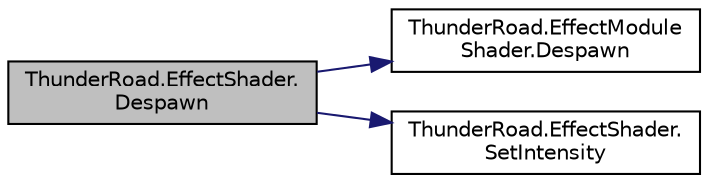 digraph "ThunderRoad.EffectShader.Despawn"
{
 // LATEX_PDF_SIZE
  edge [fontname="Helvetica",fontsize="10",labelfontname="Helvetica",labelfontsize="10"];
  node [fontname="Helvetica",fontsize="10",shape=record];
  rankdir="LR";
  Node1 [label="ThunderRoad.EffectShader.\lDespawn",height=0.2,width=0.4,color="black", fillcolor="grey75", style="filled", fontcolor="black",tooltip="Despawns this instance."];
  Node1 -> Node2 [color="midnightblue",fontsize="10",style="solid",fontname="Helvetica"];
  Node2 [label="ThunderRoad.EffectModule\lShader.Despawn",height=0.2,width=0.4,color="black", fillcolor="white", style="filled",URL="$class_thunder_road_1_1_effect_module_shader.html#ad1c4a9975de2ba4cf181ae033c12a1ab",tooltip="Despawns the specified effect."];
  Node1 -> Node3 [color="midnightblue",fontsize="10",style="solid",fontname="Helvetica"];
  Node3 [label="ThunderRoad.EffectShader.\lSetIntensity",height=0.2,width=0.4,color="black", fillcolor="white", style="filled",URL="$class_thunder_road_1_1_effect_shader.html#a81e10df1bb7527426774861e421959c7",tooltip="Sets the intensity."];
}
